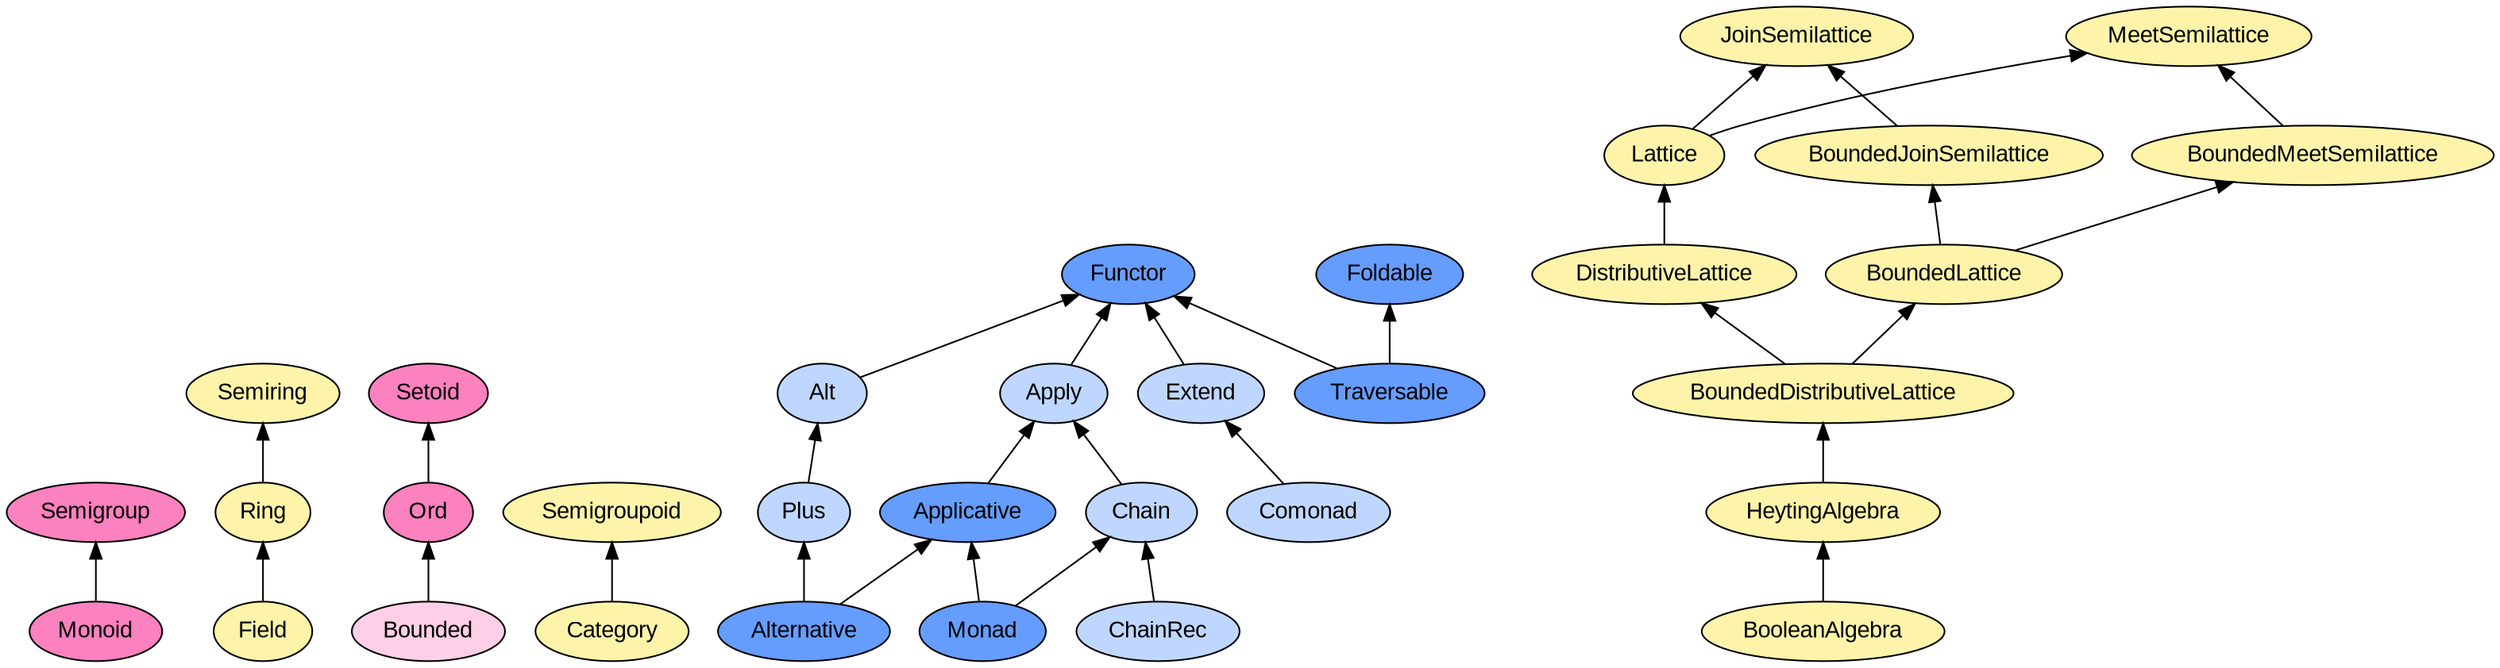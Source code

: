 digraph G {
  rankdir=BT;
  node [fontname="arial"];
  node [style=filled,color=black,fillcolor="#FC81BF"];
  "Monoid" -> "Semigroup"
  node [style=filled,color=black,fillcolor="#FDF4AA"];
  "Field" -> "Ring" -> "Semiring"
  node [style=filled,color=black,fillcolor="#FC81BF"];
  "Ord" "Setoid"
  node [style=filled,color=black,fillcolor="#FECFE6"];
  "Bounded" -> "Ord" -> "Setoid"
  node [style=filled,color=black,fillcolor="#FDF4AA"];
  "Category" -> "Semigroupoid"
  node [style=filled,color=black,fillcolor="#659DFE"];
  "Functor" "Applicative" "Monad" "Alternative" "Traversable" "Foldable"
  node [style=filled,color=black,fillcolor="#BFD7FF"];
  "Alt" -> "Functor"
  "Alternative" -> "Applicative"
  "Alternative" -> "Plus" -> "Alt"
  "Monad" -> "Applicative" -> "Apply" -> "Functor"
  "Monad" -> "Chain" -> "Apply"
  "ChainRec" -> "Chain"
  "Comonad" -> "Extend" -> "Functor"
  "Traversable" -> "Foldable"
  "Traversable" -> "Functor"
  node [style=filled,color=black,fillcolor="#FDF4AA"];
  "BooleanAlgebra" -> "HeytingAlgebra" -> "BoundedDistributiveLattice" -> "BoundedLattice" -> "BoundedJoinSemilattice"
  "BoundedDistributiveLattice" -> "DistributiveLattice" -> "Lattice" -> "JoinSemilattice"
  "Lattice" -> "MeetSemilattice"
  "BoundedJoinSemilattice" -> "JoinSemilattice"
  "BoundedLattice" -> "BoundedMeetSemilattice" -> "MeetSemilattice"
}
